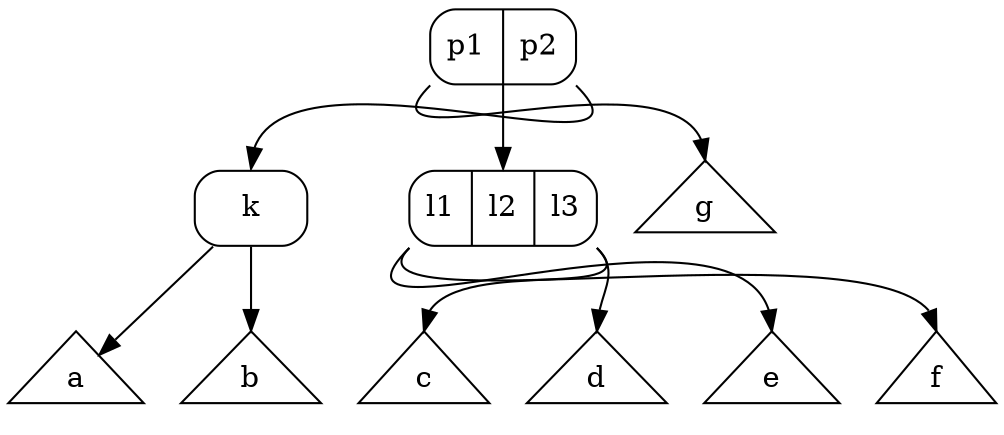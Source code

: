 // Need to steel a key from the brother to the right.
digraph G {
    node [ ordering = out ];
    p [ shape = Mrecord, label = "<f1> p1|<f2> p2" ];
    "p":f1 -> k [tailport = se, headport = n ];
    p -> br [headport = n ];
    "p":f2 -> g [tailport = sw, headport = n ];
    br [ shape = Mrecord, label = "<f1> l1|<f2> l2|<f3> l3" ];
    "br":f1 -> c [tailport = se, headport = n ];
    "br":f2 -> d [tailport = se, headport = n ];
    "br":f2 -> e [tailport = sw, headport = n ];
    "br":f3 -> f [tailport = sw, headport = n ];
    k [ shape = Mrecord ];
    k -> a;
    k -> b;
    a [ shape = triangle ];
    b [ shape = triangle ];
    c [ shape = triangle ];
    d [ shape = triangle ];
    e [ shape = triangle ];
    f [ shape = triangle ];
    g [ shape = triangle ];
}
